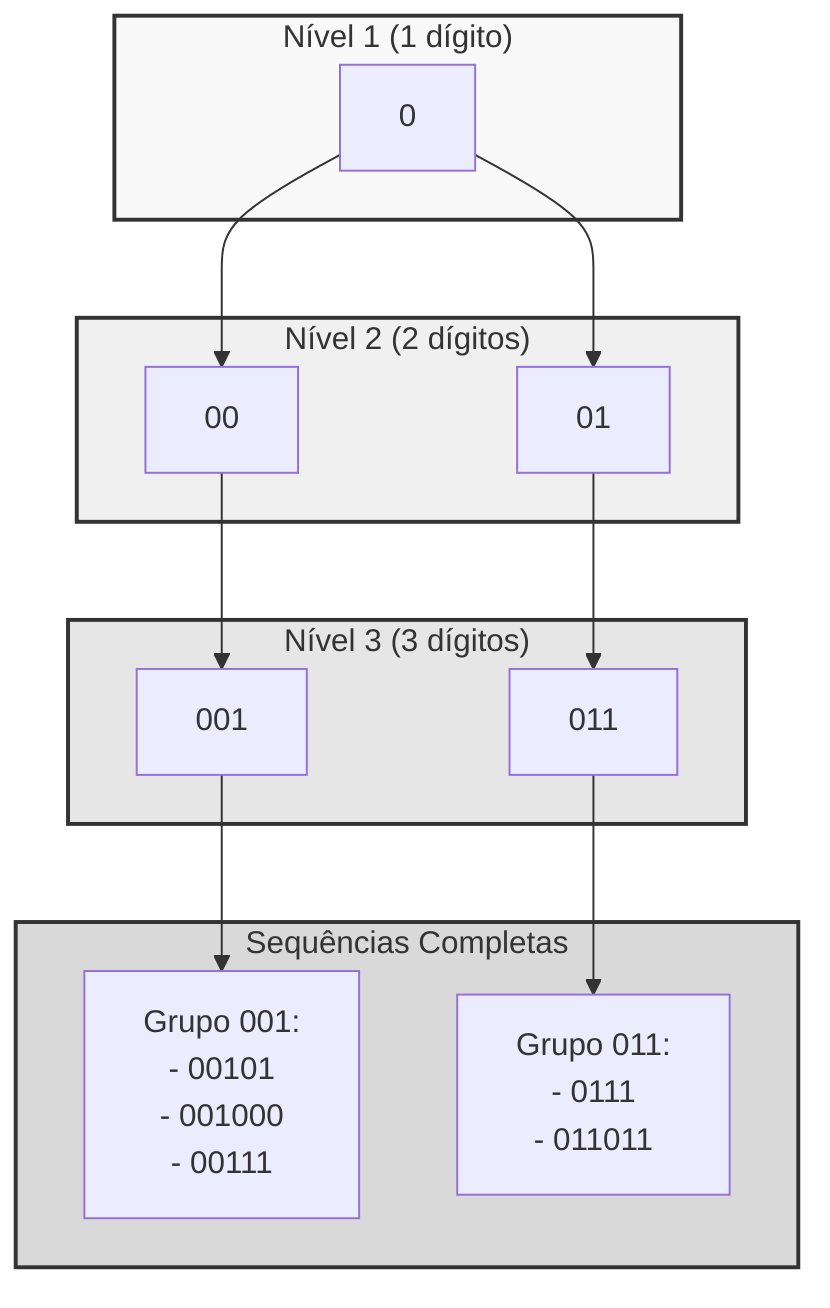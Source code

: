 graph TD
    subgraph Nível_1["Nível 1 (1 dígito)"]
        N1[0]
    end

    subgraph Nível_2["Nível 2 (2 dígitos)"]
        N2_1[00]
        N2_2[01]
    end

    subgraph Nível_3["Nível 3 (3 dígitos)"]
        N3_1[001]
        N3_2[011]
    end

    subgraph Grupos_Finais["Sequências Completas"]
        G1["Grupo 001:
        - 00101
        - 001000
        - 00111"]
        
        G2["Grupo 011:
        - 0111
        - 011011"]
    end

    N1 --> N2_1
    N1 --> N2_2
    N2_1 --> N3_1
    N2_2 --> N3_2
    N3_1 --> G1
    N3_2 --> G2

    style Nível_1 fill:#f9f9f9,stroke:#333,stroke-width:2px
    style Nível_2 fill:#f0f0f0,stroke:#333,stroke-width:2px
    style Nível_3 fill:#e6e6e6,stroke:#333,stroke-width:2px
    style Grupos_Finais fill:#d9d9d9,stroke:#333,stroke-width:2px